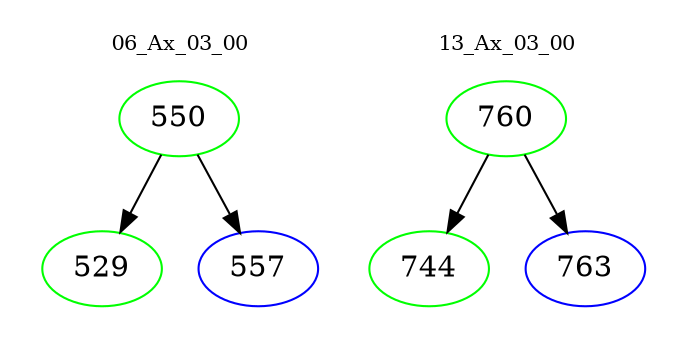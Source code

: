 digraph{
subgraph cluster_0 {
color = white
label = "06_Ax_03_00";
fontsize=10;
T0_550 [label="550", color="green"]
T0_550 -> T0_529 [color="black"]
T0_529 [label="529", color="green"]
T0_550 -> T0_557 [color="black"]
T0_557 [label="557", color="blue"]
}
subgraph cluster_1 {
color = white
label = "13_Ax_03_00";
fontsize=10;
T1_760 [label="760", color="green"]
T1_760 -> T1_744 [color="black"]
T1_744 [label="744", color="green"]
T1_760 -> T1_763 [color="black"]
T1_763 [label="763", color="blue"]
}
}
